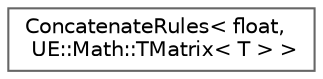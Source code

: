 digraph "Graphical Class Hierarchy"
{
 // INTERACTIVE_SVG=YES
 // LATEX_PDF_SIZE
  bgcolor="transparent";
  edge [fontname=Helvetica,fontsize=10,labelfontname=Helvetica,labelfontsize=10];
  node [fontname=Helvetica,fontsize=10,shape=box,height=0.2,width=0.4];
  rankdir="LR";
  Node0 [id="Node000000",label="ConcatenateRules\< float,\l UE::Math::TMatrix\< T \> \>",height=0.2,width=0.4,color="grey40", fillcolor="white", style="filled",URL="$d8/d47/structConcatenateRules_3_01float_00_01UE_1_1Math_1_1TMatrix_3_01T_01_4_01_4.html",tooltip=" "];
}

